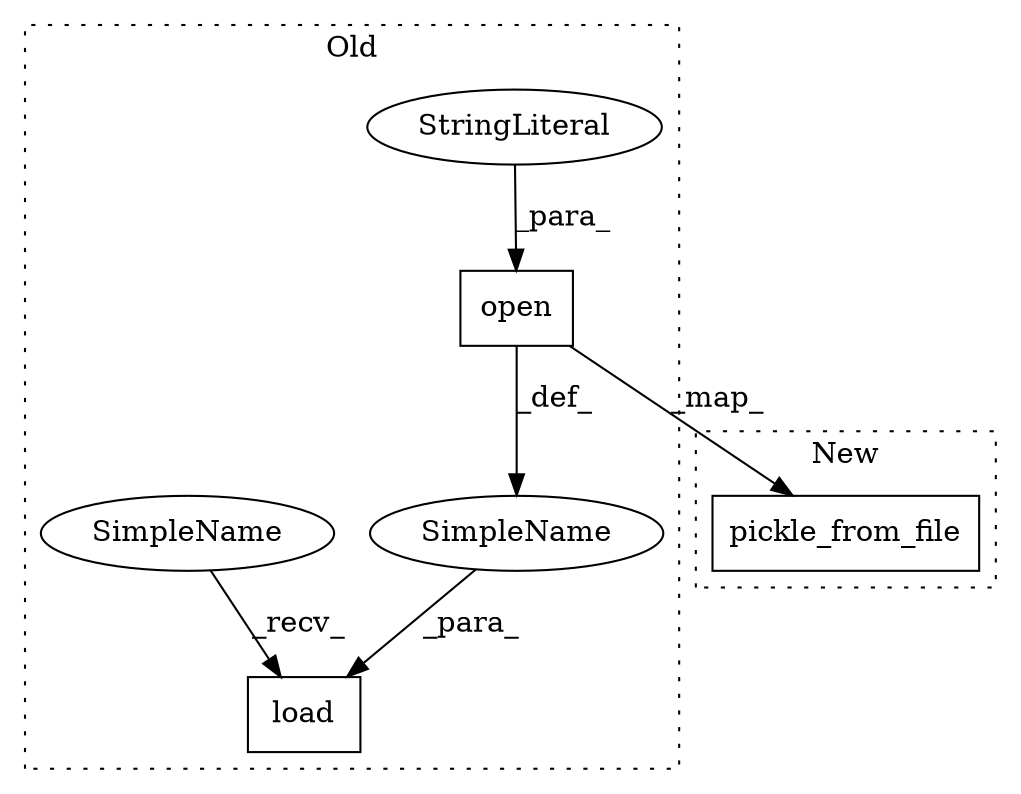 digraph G {
subgraph cluster0 {
1 [label="open" a="32" s="3672,3713" l="5,1" shape="box"];
3 [label="SimpleName" a="42" s="" l="" shape="ellipse"];
4 [label="load" a="32" s="3667,3714" l="5,1" shape="box"];
5 [label="StringLiteral" a="45" s="3709" l="4" shape="ellipse"];
6 [label="SimpleName" a="42" s="3660" l="6" shape="ellipse"];
label = "Old";
style="dotted";
}
subgraph cluster1 {
2 [label="pickle_from_file" a="32" s="3407,3455" l="17,1" shape="box"];
label = "New";
style="dotted";
}
1 -> 2 [label="_map_"];
1 -> 3 [label="_def_"];
3 -> 4 [label="_para_"];
5 -> 1 [label="_para_"];
6 -> 4 [label="_recv_"];
}